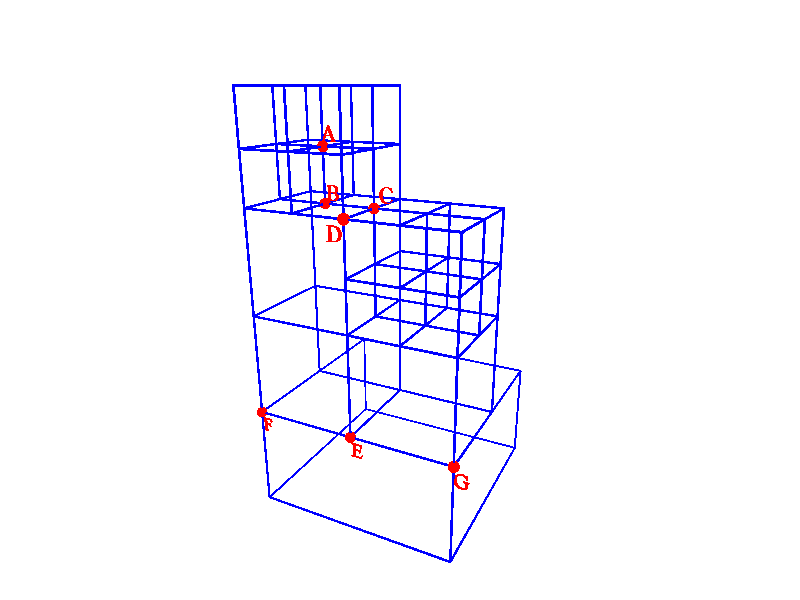 //povray elem_refine.pov +H1000 +W1000 +A +R9
#include "colors.inc"

#declare CR = 0.011; 

#macro mytexture(mycolor)
	texture{ pigment{ color mycolor}
          //finish { phong 1 ambient 0.10 diffuse 0.9}
       } // end of texture
#end

#macro mytexture1(mycolor)
	texture{ pigment{ color mycolor}
          finish { phong 1.0 brilliance 4 metallic phong_size = 40}
       } // end of texture
#end

#macro quad(p0,p1)
	cylinder{<p0.x, p0.y, p0.z>, <p1.x, p0.y, p0.z>, CR mytexture(Blue)}
	cylinder{<p1.x, p0.y, p0.z>, <p1.x, p1.y, p0.z>, CR mytexture(Blue)}
	cylinder{<p1.x, p1.y, p0.z>, <p0.x, p1.y, p0.z>, CR mytexture(Blue)}
	cylinder{<p0.x, p1.y, p0.z>, <p0.x, p0.y, p0.z>, CR mytexture(Blue)}
#end

#macro Hex(p0,p1)
	//bottom
	quad(<p0.x,p0.y,p0.z>, <p1.x,p1.y,p0.z>)
	//top
	quad(<p0.x,p0.y,p1.z>, <p1.x,p1.y,p1.z>)
	//vertical lines
	cylinder{<p0.x, p0.y, p0.z>, <p0.x, p0.y, p1.z>, CR mytexture(Blue)}
	cylinder{<p1.x, p0.y, p0.z>, <p1.x, p0.y, p1.z>, CR mytexture(Blue)}
	cylinder{<p1.x, p1.y, p0.z>, <p1.x, p1.y, p1.z>, CR mytexture(Blue)}
	cylinder{<p0.x, p1.y, p0.z>, <p0.x, p1.y, p1.z>, CR mytexture(Blue)}
#end

#macro refined_Hex(p0,p1)
    // bottom blocks
    Hex(<p0.x,            p0.y, p0.z>,             <(p0.x+p1.x)/2, (p0.y+p1.y)/2, (p0.z+p1.z)/2>)
    Hex(<(p0.x+p1.x)/2, p0.y, p0.z>,             <p1.x,             (p0.y+p1.y)/2, (p0.z+p1.z)/2>)
    Hex(<p0.x,            p0.y, (p0.z+p1.z)/2>,     <(p0.x+p1.x)/2, (p0.y+p1.y)/2, p1.z>)
    Hex(<(p0.x+p1.x)/2, p0.y, (p0.z+p1.z)/2>,     <p1.x,             (p0.y+p1.y)/2, p1.z>)
    //top blocks
    Hex(<p0.x,             (p0.y+p1.y)/2, p0.z>,             <(p0.x+p1.x)/2, p1.y, (p0.z+p1.z)/2>)
    Hex(<(p0.x+p1.x)/2, (p0.y+p1.y)/2, p0.z>,             <p1.x,             p1.y, (p0.z+p1.z)/2>)
    Hex(<p0.x,             (p0.y+p1.y)/2, (p0.z+p1.z)/2>,     <(p0.x+p1.x)/2, p1.y, p1.z>)
    Hex(<(p0.x+p1.x)/2, (p0.y+p1.y)/2, (p0.z+p1.z)/2>,     <p1.x,             p1.y, p1.z>)
#end

#macro myaxis(p0,p1,p2,Cl)
    cylinder{<p0.x,p0.y,p0.z> , <p1.x,p1.y,p1.z>, CylRadius pigment {color Cl} }
    cone{<p1.x,p1.y,p1.z>,3*CylRadius, <p2.x,p2.y,p2.z>, 0 pigment {color Cl} }
#end
 


#declare camloc = <3.5 2, -4>;

light_source {camloc color White*0.25}
light_source {<-50, 150, -75> color White}

camera{
	perspective
	location camloc
	look_at <1,0,1>
}

background{color White}

Hex(<0,0,0>,<1,1,1>)
refined_Hex(<1,0,0>,<2,1,1>)
refined_Hex(<0,1,0>,<1,2,1>)
Hex(<0,-1,0>,<1,0,1>)
Hex(<1,-1,0>,<2,0,1>)
Hex(<0,-2,0>,<2,-1,2>)



#declare BT =
 texture{ pigment{ color Red}
          finish { phong 1.0 }
        } // end of texture

sphere {<0.5, 1.5, 0.5>,0.05 mytexture(Red)}

sphere {<0.5, 1.0, 0.5>,0.05 mytexture(Red)}

sphere {<1.0, 1.0, 0.5>,0.05 mytexture(Red)}
//sphere {<0.0, 1.0, 0.5>,0.05 mytexture(SpringGreen)}
sphere {<1.0, 1.0, 0.0>,0.05 mytexture(Red)}
//sphere {<0.5, 1.0, 1.0>,0.05 mytexture(SpringGreen)}

//sphere {<1.0, 0.0, 0.5>,0.05 mytexture(Red)}

//sphere {<1.0, 0.0, 0.0>,0.05 mytexture(Red)}
//sphere {<1.0, 0.0, 1.0>,0.05 mytexture(Red)}

sphere {<1.0, -1.0, 0.0>,0.05 mytexture(Red)}
sphere {<0.0, -1.0, 0.0>,0.05 mytexture(rgb<1,0,0>)}
sphere {<2.0, -1.0, 0.0>,0.05 mytexture(Red)}

text {
    ttf "timrom.ttf" "A" 0.1, 0
    pigment { Red }
    scale<0.2,0.2,0.2>
    translate <0.55, 1.55,0.4>
  }

text {
    ttf "timrom.ttf" "B" 0.1, 0
    pigment { Red }
    scale<0.2,0.2,0.2>
    translate <0.58, 1.05,0.4>
  }

text {
    ttf "timrom.ttf" "C" 0.1, 0
    pigment { Red }
    scale<0.2,0.2,0.2>
    translate <1.05, 1.05,0.5>
  }

text {
    ttf "timrom.ttf" "D" 0.1, 0
    pigment { Red }
    scale<0.2,0.2,0.2>
    translate <0.83, 0.80,-0.0>
  }

//text {
//   ttf "timrom.ttf" "E" 0.1, 0
//    pigment { Red }
//    scale<0.2,0.2,0.2>
//    translate <1.15, -0.08,-0.2>
//  }

text {
    ttf "timrom.ttf" "E" 0.1, 0
    pigment { Red }
    scale<0.2,0.2,0.2>
    translate <1.0, -1.2, 0.0>
  }

text {
    ttf "timrom.ttf" "F" 0.1, 0
    pigment { Red }
    scale<0.2,0.2,0.2>
    translate <0.0, -1.2, 0.0>
  }

text {
    ttf "timrom.ttf" "G" 0.1, 0
    pigment { Red }
    scale<0.2,0.2,0.2>
    translate <2.0, -1.2, 0.0>
  }





